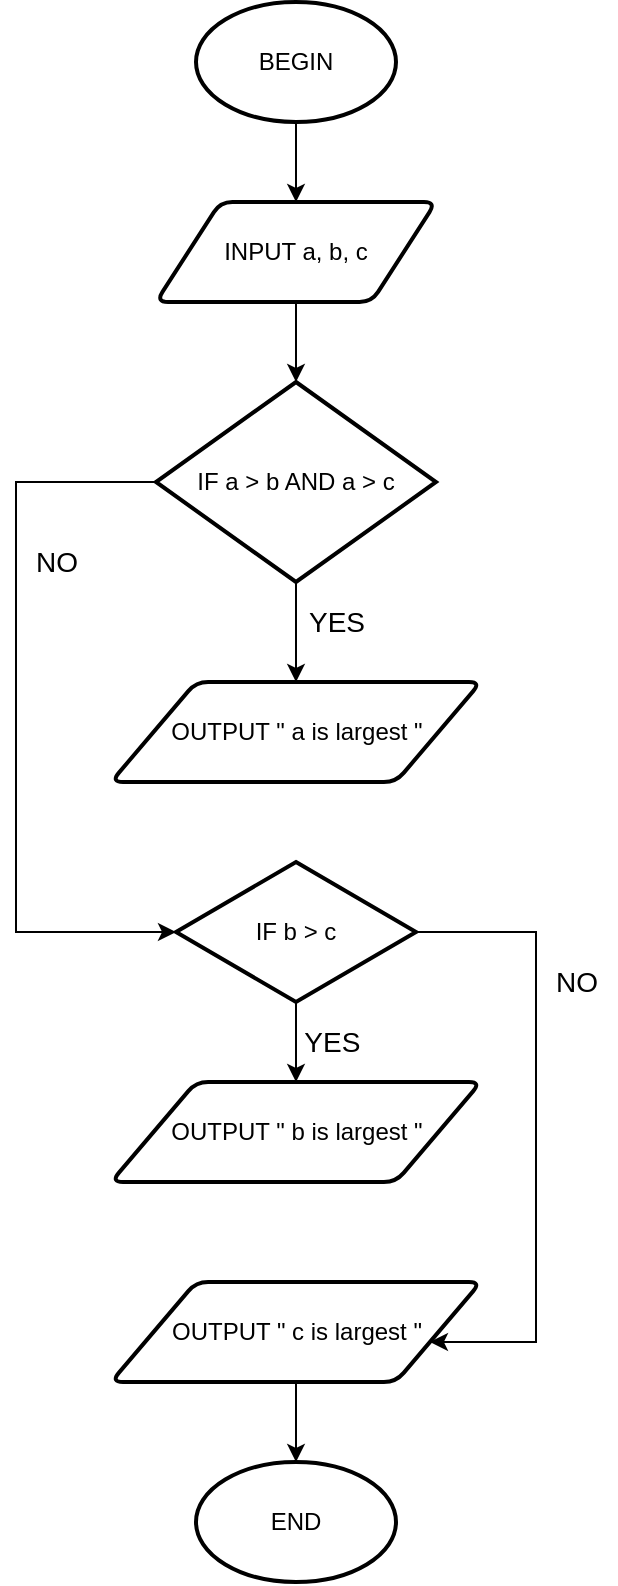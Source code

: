 <mxfile version="13.6.0" type="github"><diagram id="vHQOpTqrSA9Yr4AipCsD" name="Page-1"><mxGraphModel dx="824" dy="476" grid="1" gridSize="10" guides="1" tooltips="1" connect="1" arrows="1" fold="1" page="1" pageScale="1" pageWidth="827" pageHeight="1169" math="0" shadow="0"><root><mxCell id="0"/><mxCell id="1" parent="0"/><mxCell id="Ja-Y6UdNKH8a99dsBlhK-5" style="edgeStyle=orthogonalEdgeStyle;rounded=0;orthogonalLoop=1;jettySize=auto;html=1;entryX=0.5;entryY=0;entryDx=0;entryDy=0;" edge="1" parent="1" source="Ja-Y6UdNKH8a99dsBlhK-1" target="Ja-Y6UdNKH8a99dsBlhK-4"><mxGeometry relative="1" as="geometry"/></mxCell><mxCell id="Ja-Y6UdNKH8a99dsBlhK-1" value="BEGIN" style="strokeWidth=2;html=1;shape=mxgraph.flowchart.start_1;whiteSpace=wrap;" vertex="1" parent="1"><mxGeometry x="350" y="10" width="100" height="60" as="geometry"/></mxCell><mxCell id="Ja-Y6UdNKH8a99dsBlhK-7" style="edgeStyle=orthogonalEdgeStyle;rounded=0;orthogonalLoop=1;jettySize=auto;html=1;entryX=0.5;entryY=0;entryDx=0;entryDy=0;entryPerimeter=0;" edge="1" parent="1" source="Ja-Y6UdNKH8a99dsBlhK-4" target="Ja-Y6UdNKH8a99dsBlhK-6"><mxGeometry relative="1" as="geometry"/></mxCell><mxCell id="Ja-Y6UdNKH8a99dsBlhK-4" value="INPUT a, b, c" style="shape=parallelogram;html=1;strokeWidth=2;perimeter=parallelogramPerimeter;whiteSpace=wrap;rounded=1;arcSize=12;size=0.23;" vertex="1" parent="1"><mxGeometry x="330" y="110" width="140" height="50" as="geometry"/></mxCell><mxCell id="Ja-Y6UdNKH8a99dsBlhK-15" style="edgeStyle=orthogonalEdgeStyle;rounded=0;orthogonalLoop=1;jettySize=auto;html=1;entryX=0;entryY=0.5;entryDx=0;entryDy=0;entryPerimeter=0;fontSize=14;" edge="1" parent="1" source="Ja-Y6UdNKH8a99dsBlhK-6" target="Ja-Y6UdNKH8a99dsBlhK-12"><mxGeometry relative="1" as="geometry"><Array as="points"><mxPoint x="260" y="250"/><mxPoint x="260" y="475"/></Array></mxGeometry></mxCell><mxCell id="Ja-Y6UdNKH8a99dsBlhK-17" style="edgeStyle=orthogonalEdgeStyle;rounded=0;orthogonalLoop=1;jettySize=auto;html=1;entryX=0.5;entryY=0;entryDx=0;entryDy=0;fontSize=14;" edge="1" parent="1" source="Ja-Y6UdNKH8a99dsBlhK-6" target="Ja-Y6UdNKH8a99dsBlhK-8"><mxGeometry relative="1" as="geometry"/></mxCell><mxCell id="Ja-Y6UdNKH8a99dsBlhK-6" value="IF a &amp;gt; b AND a &amp;gt; c" style="strokeWidth=2;html=1;shape=mxgraph.flowchart.decision;whiteSpace=wrap;" vertex="1" parent="1"><mxGeometry x="330" y="200" width="140" height="100" as="geometry"/></mxCell><mxCell id="Ja-Y6UdNKH8a99dsBlhK-8" value="OUTPUT &quot; a is largest &quot;" style="shape=parallelogram;html=1;strokeWidth=2;perimeter=parallelogramPerimeter;whiteSpace=wrap;rounded=1;arcSize=12;size=0.23;" vertex="1" parent="1"><mxGeometry x="307.5" y="350" width="185" height="50" as="geometry"/></mxCell><mxCell id="Ja-Y6UdNKH8a99dsBlhK-21" style="edgeStyle=orthogonalEdgeStyle;rounded=0;orthogonalLoop=1;jettySize=auto;html=1;entryX=0.5;entryY=0;entryDx=0;entryDy=0;fontSize=14;" edge="1" parent="1" source="Ja-Y6UdNKH8a99dsBlhK-12" target="Ja-Y6UdNKH8a99dsBlhK-20"><mxGeometry relative="1" as="geometry"/></mxCell><mxCell id="Ja-Y6UdNKH8a99dsBlhK-23" style="edgeStyle=orthogonalEdgeStyle;rounded=0;orthogonalLoop=1;jettySize=auto;html=1;fontSize=14;" edge="1" parent="1" source="Ja-Y6UdNKH8a99dsBlhK-12" target="Ja-Y6UdNKH8a99dsBlhK-22"><mxGeometry relative="1" as="geometry"><Array as="points"><mxPoint x="520" y="475"/><mxPoint x="520" y="680"/></Array></mxGeometry></mxCell><mxCell id="Ja-Y6UdNKH8a99dsBlhK-12" value="IF b &amp;gt; c" style="strokeWidth=2;html=1;shape=mxgraph.flowchart.decision;whiteSpace=wrap;" vertex="1" parent="1"><mxGeometry x="340" y="440" width="120" height="70" as="geometry"/></mxCell><mxCell id="Ja-Y6UdNKH8a99dsBlhK-14" style="edgeStyle=orthogonalEdgeStyle;rounded=0;orthogonalLoop=1;jettySize=auto;html=1;exitX=0.5;exitY=1;exitDx=0;exitDy=0;exitPerimeter=0;fontSize=14;" edge="1" parent="1" source="Ja-Y6UdNKH8a99dsBlhK-12" target="Ja-Y6UdNKH8a99dsBlhK-12"><mxGeometry relative="1" as="geometry"/></mxCell><mxCell id="Ja-Y6UdNKH8a99dsBlhK-16" value="NO" style="text;html=1;align=center;verticalAlign=middle;resizable=0;points=[];autosize=1;fontSize=14;" vertex="1" parent="1"><mxGeometry x="260" y="280" width="40" height="20" as="geometry"/></mxCell><mxCell id="Ja-Y6UdNKH8a99dsBlhK-18" value="YES" style="text;html=1;align=center;verticalAlign=middle;resizable=0;points=[];autosize=1;fontSize=14;" vertex="1" parent="1"><mxGeometry x="400" y="310" width="40" height="20" as="geometry"/></mxCell><mxCell id="Ja-Y6UdNKH8a99dsBlhK-20" value="OUTPUT &quot; b is largest &quot;" style="shape=parallelogram;html=1;strokeWidth=2;perimeter=parallelogramPerimeter;whiteSpace=wrap;rounded=1;arcSize=12;size=0.23;" vertex="1" parent="1"><mxGeometry x="307.5" y="550" width="185" height="50" as="geometry"/></mxCell><mxCell id="Ja-Y6UdNKH8a99dsBlhK-27" style="edgeStyle=orthogonalEdgeStyle;rounded=0;orthogonalLoop=1;jettySize=auto;html=1;entryX=0.5;entryY=0;entryDx=0;entryDy=0;entryPerimeter=0;fontSize=14;" edge="1" parent="1" source="Ja-Y6UdNKH8a99dsBlhK-22" target="Ja-Y6UdNKH8a99dsBlhK-26"><mxGeometry relative="1" as="geometry"/></mxCell><mxCell id="Ja-Y6UdNKH8a99dsBlhK-22" value="OUTPUT &quot; c is largest &quot;" style="shape=parallelogram;html=1;strokeWidth=2;perimeter=parallelogramPerimeter;whiteSpace=wrap;rounded=1;arcSize=12;size=0.23;" vertex="1" parent="1"><mxGeometry x="307.5" y="650" width="185" height="50" as="geometry"/></mxCell><mxCell id="Ja-Y6UdNKH8a99dsBlhK-24" value="NO" style="text;html=1;align=center;verticalAlign=middle;resizable=0;points=[];autosize=1;fontSize=14;" vertex="1" parent="1"><mxGeometry x="520" y="490" width="40" height="20" as="geometry"/></mxCell><mxCell id="Ja-Y6UdNKH8a99dsBlhK-25" value="&amp;nbsp; &amp;nbsp; YES" style="text;html=1;align=center;verticalAlign=middle;resizable=0;points=[];autosize=1;fontSize=14;" vertex="1" parent="1"><mxGeometry x="380" y="520" width="60" height="20" as="geometry"/></mxCell><mxCell id="Ja-Y6UdNKH8a99dsBlhK-26" value="END" style="strokeWidth=2;html=1;shape=mxgraph.flowchart.start_1;whiteSpace=wrap;" vertex="1" parent="1"><mxGeometry x="350" y="740" width="100" height="60" as="geometry"/></mxCell></root></mxGraphModel></diagram></mxfile>